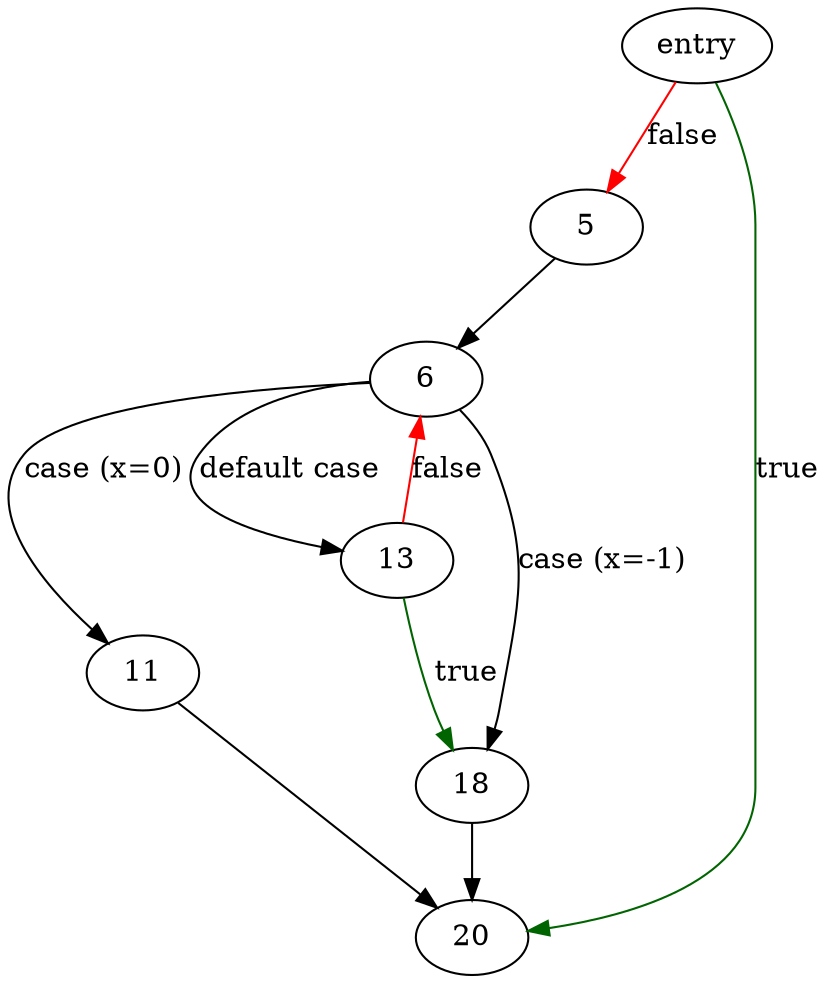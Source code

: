 digraph "full_write" {
	// Node definitions.
	3 [label=entry];
	5;
	6;
	11;
	13;
	18;
	20;

	// Edge definitions.
	3 -> 5 [
		color=red
		label=false
	];
	3 -> 20 [
		color=darkgreen
		label=true
	];
	5 -> 6;
	6 -> 11 [label="case (x=0)"];
	6 -> 13 [label="default case"];
	6 -> 18 [label="case (x=-1)"];
	11 -> 20;
	13 -> 6 [
		color=red
		label=false
	];
	13 -> 18 [
		color=darkgreen
		label=true
	];
	18 -> 20;
}